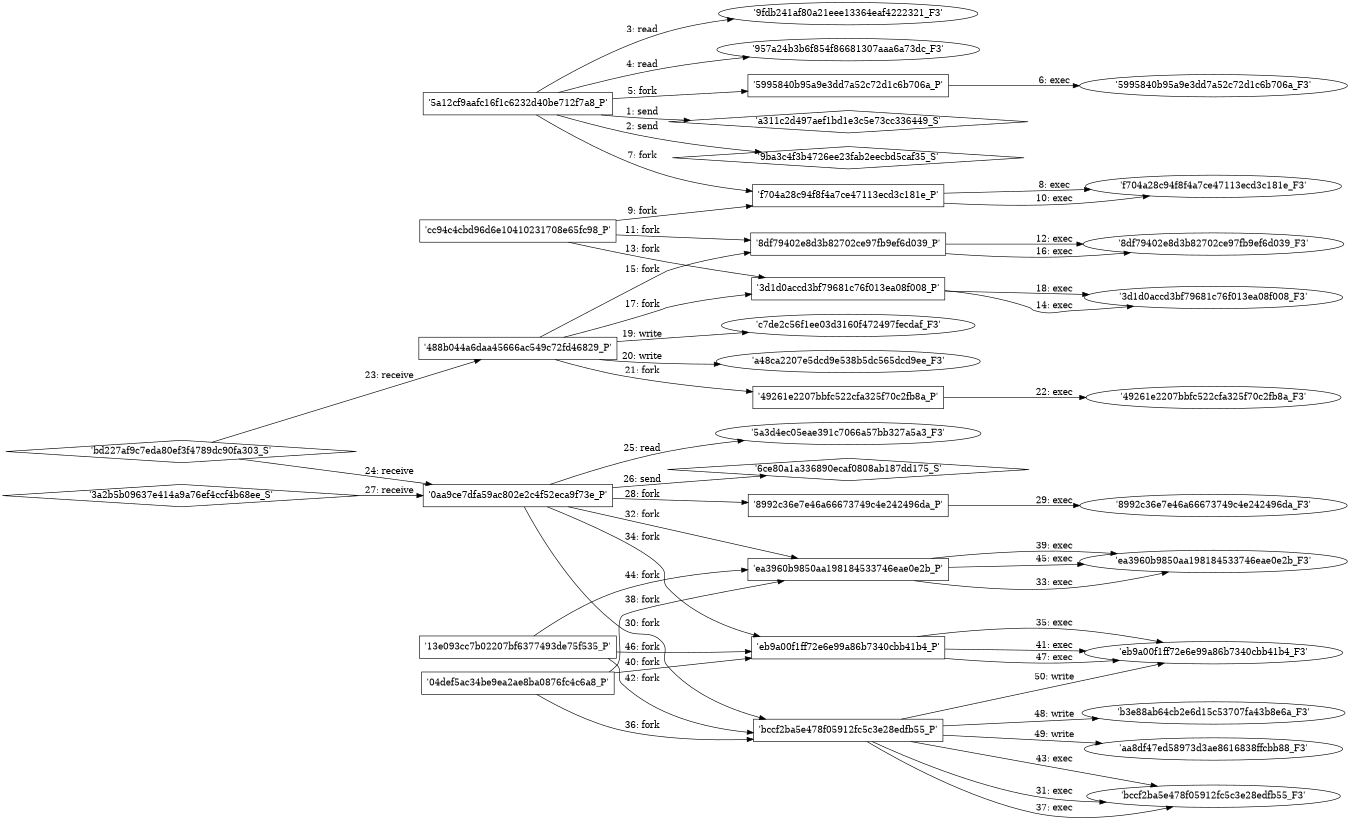 digraph "D:\Learning\Paper\apt\基于CTI的攻击预警\Dataset\攻击图\ASGfromALLCTI\Historic High Infection Rates – The Threat Landscape in the Middle East.dot" {
rankdir="LR"
size="9"
fixedsize="false"
splines="true"
nodesep=0.3
ranksep=0
fontsize=10
overlap="scalexy"
engine= "neato"
	"'a311c2d497aef1bd1e3c5e73cc336449_S'" [node_type=Socket shape=diamond]
	"'5a12cf9aafc16f1c6232d40be712f7a8_P'" [node_type=Process shape=box]
	"'5a12cf9aafc16f1c6232d40be712f7a8_P'" -> "'a311c2d497aef1bd1e3c5e73cc336449_S'" [label="1: send"]
	"'9ba3c4f3b4726ee23fab2eecbd5caf35_S'" [node_type=Socket shape=diamond]
	"'5a12cf9aafc16f1c6232d40be712f7a8_P'" [node_type=Process shape=box]
	"'5a12cf9aafc16f1c6232d40be712f7a8_P'" -> "'9ba3c4f3b4726ee23fab2eecbd5caf35_S'" [label="2: send"]
	"'9fdb241af80a21eee13364eaf4222321_F3'" [node_type=file shape=ellipse]
	"'5a12cf9aafc16f1c6232d40be712f7a8_P'" [node_type=Process shape=box]
	"'5a12cf9aafc16f1c6232d40be712f7a8_P'" -> "'9fdb241af80a21eee13364eaf4222321_F3'" [label="3: read"]
	"'957a24b3b6f854f86681307aaa6a73dc_F3'" [node_type=file shape=ellipse]
	"'5a12cf9aafc16f1c6232d40be712f7a8_P'" [node_type=Process shape=box]
	"'5a12cf9aafc16f1c6232d40be712f7a8_P'" -> "'957a24b3b6f854f86681307aaa6a73dc_F3'" [label="4: read"]
	"'5a12cf9aafc16f1c6232d40be712f7a8_P'" [node_type=Process shape=box]
	"'5995840b95a9e3dd7a52c72d1c6b706a_P'" [node_type=Process shape=box]
	"'5a12cf9aafc16f1c6232d40be712f7a8_P'" -> "'5995840b95a9e3dd7a52c72d1c6b706a_P'" [label="5: fork"]
	"'5995840b95a9e3dd7a52c72d1c6b706a_P'" [node_type=Process shape=box]
	"'5995840b95a9e3dd7a52c72d1c6b706a_F3'" [node_type=File shape=ellipse]
	"'5995840b95a9e3dd7a52c72d1c6b706a_P'" -> "'5995840b95a9e3dd7a52c72d1c6b706a_F3'" [label="6: exec"]
	"'5a12cf9aafc16f1c6232d40be712f7a8_P'" [node_type=Process shape=box]
	"'f704a28c94f8f4a7ce47113ecd3c181e_P'" [node_type=Process shape=box]
	"'5a12cf9aafc16f1c6232d40be712f7a8_P'" -> "'f704a28c94f8f4a7ce47113ecd3c181e_P'" [label="7: fork"]
	"'f704a28c94f8f4a7ce47113ecd3c181e_P'" [node_type=Process shape=box]
	"'f704a28c94f8f4a7ce47113ecd3c181e_F3'" [node_type=File shape=ellipse]
	"'f704a28c94f8f4a7ce47113ecd3c181e_P'" -> "'f704a28c94f8f4a7ce47113ecd3c181e_F3'" [label="8: exec"]
	"'cc94c4cbd96d6e10410231708e65fc98_P'" [node_type=Process shape=box]
	"'f704a28c94f8f4a7ce47113ecd3c181e_P'" [node_type=Process shape=box]
	"'cc94c4cbd96d6e10410231708e65fc98_P'" -> "'f704a28c94f8f4a7ce47113ecd3c181e_P'" [label="9: fork"]
	"'f704a28c94f8f4a7ce47113ecd3c181e_P'" [node_type=Process shape=box]
	"'f704a28c94f8f4a7ce47113ecd3c181e_F3'" [node_type=File shape=ellipse]
	"'f704a28c94f8f4a7ce47113ecd3c181e_P'" -> "'f704a28c94f8f4a7ce47113ecd3c181e_F3'" [label="10: exec"]
	"'cc94c4cbd96d6e10410231708e65fc98_P'" [node_type=Process shape=box]
	"'8df79402e8d3b82702ce97fb9ef6d039_P'" [node_type=Process shape=box]
	"'cc94c4cbd96d6e10410231708e65fc98_P'" -> "'8df79402e8d3b82702ce97fb9ef6d039_P'" [label="11: fork"]
	"'8df79402e8d3b82702ce97fb9ef6d039_P'" [node_type=Process shape=box]
	"'8df79402e8d3b82702ce97fb9ef6d039_F3'" [node_type=File shape=ellipse]
	"'8df79402e8d3b82702ce97fb9ef6d039_P'" -> "'8df79402e8d3b82702ce97fb9ef6d039_F3'" [label="12: exec"]
	"'cc94c4cbd96d6e10410231708e65fc98_P'" [node_type=Process shape=box]
	"'3d1d0accd3bf79681c76f013ea08f008_P'" [node_type=Process shape=box]
	"'cc94c4cbd96d6e10410231708e65fc98_P'" -> "'3d1d0accd3bf79681c76f013ea08f008_P'" [label="13: fork"]
	"'3d1d0accd3bf79681c76f013ea08f008_P'" [node_type=Process shape=box]
	"'3d1d0accd3bf79681c76f013ea08f008_F3'" [node_type=File shape=ellipse]
	"'3d1d0accd3bf79681c76f013ea08f008_P'" -> "'3d1d0accd3bf79681c76f013ea08f008_F3'" [label="14: exec"]
	"'488b044a6daa45666ac549c72fd46829_P'" [node_type=Process shape=box]
	"'8df79402e8d3b82702ce97fb9ef6d039_P'" [node_type=Process shape=box]
	"'488b044a6daa45666ac549c72fd46829_P'" -> "'8df79402e8d3b82702ce97fb9ef6d039_P'" [label="15: fork"]
	"'8df79402e8d3b82702ce97fb9ef6d039_P'" [node_type=Process shape=box]
	"'8df79402e8d3b82702ce97fb9ef6d039_F3'" [node_type=File shape=ellipse]
	"'8df79402e8d3b82702ce97fb9ef6d039_P'" -> "'8df79402e8d3b82702ce97fb9ef6d039_F3'" [label="16: exec"]
	"'488b044a6daa45666ac549c72fd46829_P'" [node_type=Process shape=box]
	"'3d1d0accd3bf79681c76f013ea08f008_P'" [node_type=Process shape=box]
	"'488b044a6daa45666ac549c72fd46829_P'" -> "'3d1d0accd3bf79681c76f013ea08f008_P'" [label="17: fork"]
	"'3d1d0accd3bf79681c76f013ea08f008_P'" [node_type=Process shape=box]
	"'3d1d0accd3bf79681c76f013ea08f008_F3'" [node_type=File shape=ellipse]
	"'3d1d0accd3bf79681c76f013ea08f008_P'" -> "'3d1d0accd3bf79681c76f013ea08f008_F3'" [label="18: exec"]
	"'c7de2c56f1ee03d3160f472497fecdaf_F3'" [node_type=file shape=ellipse]
	"'488b044a6daa45666ac549c72fd46829_P'" [node_type=Process shape=box]
	"'488b044a6daa45666ac549c72fd46829_P'" -> "'c7de2c56f1ee03d3160f472497fecdaf_F3'" [label="19: write"]
	"'a48ca2207e5dcd9e538b5dc565dcd9ee_F3'" [node_type=file shape=ellipse]
	"'488b044a6daa45666ac549c72fd46829_P'" [node_type=Process shape=box]
	"'488b044a6daa45666ac549c72fd46829_P'" -> "'a48ca2207e5dcd9e538b5dc565dcd9ee_F3'" [label="20: write"]
	"'488b044a6daa45666ac549c72fd46829_P'" [node_type=Process shape=box]
	"'49261e2207bbfc522cfa325f70c2fb8a_P'" [node_type=Process shape=box]
	"'488b044a6daa45666ac549c72fd46829_P'" -> "'49261e2207bbfc522cfa325f70c2fb8a_P'" [label="21: fork"]
	"'49261e2207bbfc522cfa325f70c2fb8a_P'" [node_type=Process shape=box]
	"'49261e2207bbfc522cfa325f70c2fb8a_F3'" [node_type=File shape=ellipse]
	"'49261e2207bbfc522cfa325f70c2fb8a_P'" -> "'49261e2207bbfc522cfa325f70c2fb8a_F3'" [label="22: exec"]
	"'488b044a6daa45666ac549c72fd46829_P'" [node_type=Process shape=box]
	"'bd227af9c7eda80ef3f4789dc90fa303_S'" [node_type=Socket shape=diamond]
	"'bd227af9c7eda80ef3f4789dc90fa303_S'" -> "'488b044a6daa45666ac549c72fd46829_P'" [label="23: receive"]
	"'0aa9ce7dfa59ac802e2c4f52eca9f73e_P'" [node_type=Process shape=box]
	"'bd227af9c7eda80ef3f4789dc90fa303_S'" [node_type=Socket shape=diamond]
	"'bd227af9c7eda80ef3f4789dc90fa303_S'" -> "'0aa9ce7dfa59ac802e2c4f52eca9f73e_P'" [label="24: receive"]
	"'5a3d4ec05eae391c7066a57bb327a5a3_F3'" [node_type=file shape=ellipse]
	"'0aa9ce7dfa59ac802e2c4f52eca9f73e_P'" [node_type=Process shape=box]
	"'0aa9ce7dfa59ac802e2c4f52eca9f73e_P'" -> "'5a3d4ec05eae391c7066a57bb327a5a3_F3'" [label="25: read"]
	"'6ce80a1a336890ecaf0808ab187dd175_S'" [node_type=Socket shape=diamond]
	"'0aa9ce7dfa59ac802e2c4f52eca9f73e_P'" [node_type=Process shape=box]
	"'0aa9ce7dfa59ac802e2c4f52eca9f73e_P'" -> "'6ce80a1a336890ecaf0808ab187dd175_S'" [label="26: send"]
	"'0aa9ce7dfa59ac802e2c4f52eca9f73e_P'" [node_type=Process shape=box]
	"'3a2b5b09637e414a9a76ef4ccf4b68ee_S'" [node_type=Socket shape=diamond]
	"'3a2b5b09637e414a9a76ef4ccf4b68ee_S'" -> "'0aa9ce7dfa59ac802e2c4f52eca9f73e_P'" [label="27: receive"]
	"'0aa9ce7dfa59ac802e2c4f52eca9f73e_P'" [node_type=Process shape=box]
	"'8992c36e7e46a66673749c4e242496da_P'" [node_type=Process shape=box]
	"'0aa9ce7dfa59ac802e2c4f52eca9f73e_P'" -> "'8992c36e7e46a66673749c4e242496da_P'" [label="28: fork"]
	"'8992c36e7e46a66673749c4e242496da_P'" [node_type=Process shape=box]
	"'8992c36e7e46a66673749c4e242496da_F3'" [node_type=File shape=ellipse]
	"'8992c36e7e46a66673749c4e242496da_P'" -> "'8992c36e7e46a66673749c4e242496da_F3'" [label="29: exec"]
	"'0aa9ce7dfa59ac802e2c4f52eca9f73e_P'" [node_type=Process shape=box]
	"'bccf2ba5e478f05912fc5c3e28edfb55_P'" [node_type=Process shape=box]
	"'0aa9ce7dfa59ac802e2c4f52eca9f73e_P'" -> "'bccf2ba5e478f05912fc5c3e28edfb55_P'" [label="30: fork"]
	"'bccf2ba5e478f05912fc5c3e28edfb55_P'" [node_type=Process shape=box]
	"'bccf2ba5e478f05912fc5c3e28edfb55_F3'" [node_type=File shape=ellipse]
	"'bccf2ba5e478f05912fc5c3e28edfb55_P'" -> "'bccf2ba5e478f05912fc5c3e28edfb55_F3'" [label="31: exec"]
	"'0aa9ce7dfa59ac802e2c4f52eca9f73e_P'" [node_type=Process shape=box]
	"'ea3960b9850aa198184533746eae0e2b_P'" [node_type=Process shape=box]
	"'0aa9ce7dfa59ac802e2c4f52eca9f73e_P'" -> "'ea3960b9850aa198184533746eae0e2b_P'" [label="32: fork"]
	"'ea3960b9850aa198184533746eae0e2b_P'" [node_type=Process shape=box]
	"'ea3960b9850aa198184533746eae0e2b_F3'" [node_type=File shape=ellipse]
	"'ea3960b9850aa198184533746eae0e2b_P'" -> "'ea3960b9850aa198184533746eae0e2b_F3'" [label="33: exec"]
	"'0aa9ce7dfa59ac802e2c4f52eca9f73e_P'" [node_type=Process shape=box]
	"'eb9a00f1ff72e6e99a86b7340cbb41b4_P'" [node_type=Process shape=box]
	"'0aa9ce7dfa59ac802e2c4f52eca9f73e_P'" -> "'eb9a00f1ff72e6e99a86b7340cbb41b4_P'" [label="34: fork"]
	"'eb9a00f1ff72e6e99a86b7340cbb41b4_P'" [node_type=Process shape=box]
	"'eb9a00f1ff72e6e99a86b7340cbb41b4_F3'" [node_type=File shape=ellipse]
	"'eb9a00f1ff72e6e99a86b7340cbb41b4_P'" -> "'eb9a00f1ff72e6e99a86b7340cbb41b4_F3'" [label="35: exec"]
	"'04def5ac34be9ea2ae8ba0876fc4c6a8_P'" [node_type=Process shape=box]
	"'bccf2ba5e478f05912fc5c3e28edfb55_P'" [node_type=Process shape=box]
	"'04def5ac34be9ea2ae8ba0876fc4c6a8_P'" -> "'bccf2ba5e478f05912fc5c3e28edfb55_P'" [label="36: fork"]
	"'bccf2ba5e478f05912fc5c3e28edfb55_P'" [node_type=Process shape=box]
	"'bccf2ba5e478f05912fc5c3e28edfb55_F3'" [node_type=File shape=ellipse]
	"'bccf2ba5e478f05912fc5c3e28edfb55_P'" -> "'bccf2ba5e478f05912fc5c3e28edfb55_F3'" [label="37: exec"]
	"'04def5ac34be9ea2ae8ba0876fc4c6a8_P'" [node_type=Process shape=box]
	"'ea3960b9850aa198184533746eae0e2b_P'" [node_type=Process shape=box]
	"'04def5ac34be9ea2ae8ba0876fc4c6a8_P'" -> "'ea3960b9850aa198184533746eae0e2b_P'" [label="38: fork"]
	"'ea3960b9850aa198184533746eae0e2b_P'" [node_type=Process shape=box]
	"'ea3960b9850aa198184533746eae0e2b_F3'" [node_type=File shape=ellipse]
	"'ea3960b9850aa198184533746eae0e2b_P'" -> "'ea3960b9850aa198184533746eae0e2b_F3'" [label="39: exec"]
	"'04def5ac34be9ea2ae8ba0876fc4c6a8_P'" [node_type=Process shape=box]
	"'eb9a00f1ff72e6e99a86b7340cbb41b4_P'" [node_type=Process shape=box]
	"'04def5ac34be9ea2ae8ba0876fc4c6a8_P'" -> "'eb9a00f1ff72e6e99a86b7340cbb41b4_P'" [label="40: fork"]
	"'eb9a00f1ff72e6e99a86b7340cbb41b4_P'" [node_type=Process shape=box]
	"'eb9a00f1ff72e6e99a86b7340cbb41b4_F3'" [node_type=File shape=ellipse]
	"'eb9a00f1ff72e6e99a86b7340cbb41b4_P'" -> "'eb9a00f1ff72e6e99a86b7340cbb41b4_F3'" [label="41: exec"]
	"'13e093cc7b02207bf6377493de75f535_P'" [node_type=Process shape=box]
	"'bccf2ba5e478f05912fc5c3e28edfb55_P'" [node_type=Process shape=box]
	"'13e093cc7b02207bf6377493de75f535_P'" -> "'bccf2ba5e478f05912fc5c3e28edfb55_P'" [label="42: fork"]
	"'bccf2ba5e478f05912fc5c3e28edfb55_P'" [node_type=Process shape=box]
	"'bccf2ba5e478f05912fc5c3e28edfb55_F3'" [node_type=File shape=ellipse]
	"'bccf2ba5e478f05912fc5c3e28edfb55_P'" -> "'bccf2ba5e478f05912fc5c3e28edfb55_F3'" [label="43: exec"]
	"'13e093cc7b02207bf6377493de75f535_P'" [node_type=Process shape=box]
	"'ea3960b9850aa198184533746eae0e2b_P'" [node_type=Process shape=box]
	"'13e093cc7b02207bf6377493de75f535_P'" -> "'ea3960b9850aa198184533746eae0e2b_P'" [label="44: fork"]
	"'ea3960b9850aa198184533746eae0e2b_P'" [node_type=Process shape=box]
	"'ea3960b9850aa198184533746eae0e2b_F3'" [node_type=File shape=ellipse]
	"'ea3960b9850aa198184533746eae0e2b_P'" -> "'ea3960b9850aa198184533746eae0e2b_F3'" [label="45: exec"]
	"'13e093cc7b02207bf6377493de75f535_P'" [node_type=Process shape=box]
	"'eb9a00f1ff72e6e99a86b7340cbb41b4_P'" [node_type=Process shape=box]
	"'13e093cc7b02207bf6377493de75f535_P'" -> "'eb9a00f1ff72e6e99a86b7340cbb41b4_P'" [label="46: fork"]
	"'eb9a00f1ff72e6e99a86b7340cbb41b4_P'" [node_type=Process shape=box]
	"'eb9a00f1ff72e6e99a86b7340cbb41b4_F3'" [node_type=File shape=ellipse]
	"'eb9a00f1ff72e6e99a86b7340cbb41b4_P'" -> "'eb9a00f1ff72e6e99a86b7340cbb41b4_F3'" [label="47: exec"]
	"'b3e88ab64cb2e6d15c53707fa43b8e6a_F3'" [node_type=file shape=ellipse]
	"'bccf2ba5e478f05912fc5c3e28edfb55_P'" [node_type=Process shape=box]
	"'bccf2ba5e478f05912fc5c3e28edfb55_P'" -> "'b3e88ab64cb2e6d15c53707fa43b8e6a_F3'" [label="48: write"]
	"'aa8df47ed58973d3ae8616838ffcbb88_F3'" [node_type=file shape=ellipse]
	"'bccf2ba5e478f05912fc5c3e28edfb55_P'" [node_type=Process shape=box]
	"'bccf2ba5e478f05912fc5c3e28edfb55_P'" -> "'aa8df47ed58973d3ae8616838ffcbb88_F3'" [label="49: write"]
	"'eb9a00f1ff72e6e99a86b7340cbb41b4_F3'" [node_type=file shape=ellipse]
	"'bccf2ba5e478f05912fc5c3e28edfb55_P'" [node_type=Process shape=box]
	"'bccf2ba5e478f05912fc5c3e28edfb55_P'" -> "'eb9a00f1ff72e6e99a86b7340cbb41b4_F3'" [label="50: write"]
}
